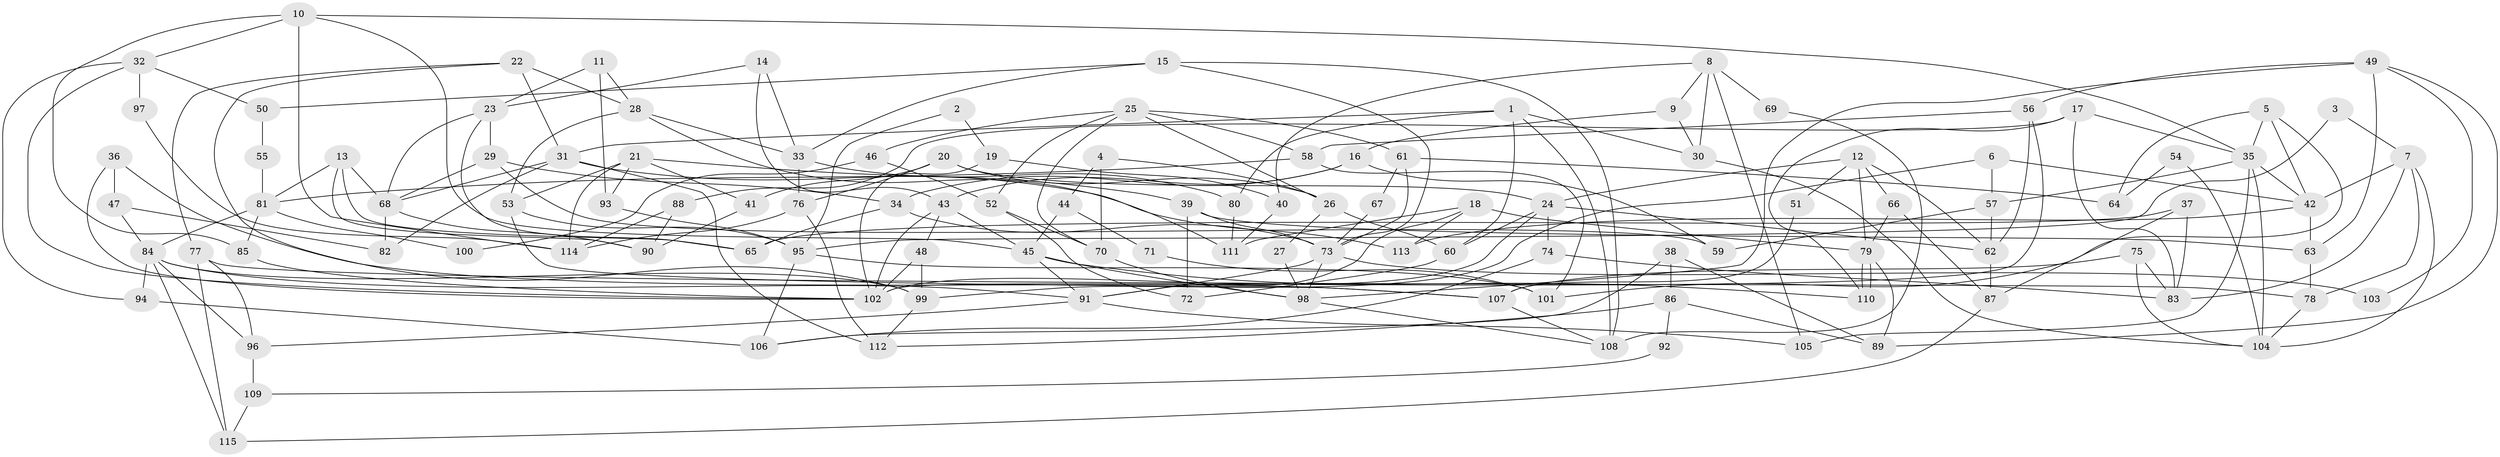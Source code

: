 // coarse degree distribution, {5: 0.08771929824561403, 3: 0.2631578947368421, 9: 0.10526315789473684, 4: 0.21052631578947367, 6: 0.10526315789473684, 7: 0.03508771929824561, 16: 0.017543859649122806, 10: 0.017543859649122806, 18: 0.017543859649122806, 13: 0.017543859649122806, 2: 0.08771929824561403, 8: 0.017543859649122806, 11: 0.017543859649122806}
// Generated by graph-tools (version 1.1) at 2025/19/03/04/25 18:19:00]
// undirected, 115 vertices, 230 edges
graph export_dot {
graph [start="1"]
  node [color=gray90,style=filled];
  1;
  2;
  3;
  4;
  5;
  6;
  7;
  8;
  9;
  10;
  11;
  12;
  13;
  14;
  15;
  16;
  17;
  18;
  19;
  20;
  21;
  22;
  23;
  24;
  25;
  26;
  27;
  28;
  29;
  30;
  31;
  32;
  33;
  34;
  35;
  36;
  37;
  38;
  39;
  40;
  41;
  42;
  43;
  44;
  45;
  46;
  47;
  48;
  49;
  50;
  51;
  52;
  53;
  54;
  55;
  56;
  57;
  58;
  59;
  60;
  61;
  62;
  63;
  64;
  65;
  66;
  67;
  68;
  69;
  70;
  71;
  72;
  73;
  74;
  75;
  76;
  77;
  78;
  79;
  80;
  81;
  82;
  83;
  84;
  85;
  86;
  87;
  88;
  89;
  90;
  91;
  92;
  93;
  94;
  95;
  96;
  97;
  98;
  99;
  100;
  101;
  102;
  103;
  104;
  105;
  106;
  107;
  108;
  109;
  110;
  111;
  112;
  113;
  114;
  115;
  1 -- 30;
  1 -- 31;
  1 -- 60;
  1 -- 80;
  1 -- 108;
  2 -- 19;
  2 -- 95;
  3 -- 95;
  3 -- 7;
  4 -- 26;
  4 -- 70;
  4 -- 44;
  5 -- 35;
  5 -- 42;
  5 -- 64;
  5 -- 101;
  6 -- 42;
  6 -- 57;
  6 -- 99;
  7 -- 42;
  7 -- 78;
  7 -- 83;
  7 -- 104;
  8 -- 105;
  8 -- 30;
  8 -- 9;
  8 -- 40;
  8 -- 69;
  9 -- 16;
  9 -- 30;
  10 -- 85;
  10 -- 114;
  10 -- 32;
  10 -- 35;
  10 -- 45;
  11 -- 28;
  11 -- 93;
  11 -- 23;
  12 -- 62;
  12 -- 79;
  12 -- 24;
  12 -- 51;
  12 -- 66;
  13 -- 65;
  13 -- 68;
  13 -- 81;
  13 -- 90;
  14 -- 23;
  14 -- 33;
  14 -- 43;
  15 -- 108;
  15 -- 33;
  15 -- 50;
  15 -- 73;
  16 -- 34;
  16 -- 43;
  16 -- 59;
  17 -- 35;
  17 -- 83;
  17 -- 88;
  17 -- 110;
  18 -- 79;
  18 -- 91;
  18 -- 111;
  18 -- 113;
  19 -- 102;
  19 -- 40;
  20 -- 26;
  20 -- 24;
  20 -- 41;
  20 -- 76;
  21 -- 53;
  21 -- 114;
  21 -- 39;
  21 -- 41;
  21 -- 93;
  22 -- 28;
  22 -- 99;
  22 -- 31;
  22 -- 77;
  23 -- 29;
  23 -- 65;
  23 -- 68;
  24 -- 102;
  24 -- 60;
  24 -- 62;
  24 -- 74;
  25 -- 58;
  25 -- 70;
  25 -- 26;
  25 -- 46;
  25 -- 52;
  25 -- 61;
  26 -- 60;
  26 -- 27;
  27 -- 98;
  28 -- 33;
  28 -- 53;
  28 -- 111;
  29 -- 68;
  29 -- 34;
  29 -- 59;
  30 -- 104;
  31 -- 68;
  31 -- 82;
  31 -- 112;
  31 -- 113;
  32 -- 102;
  32 -- 50;
  32 -- 94;
  32 -- 97;
  33 -- 80;
  33 -- 76;
  34 -- 65;
  34 -- 73;
  35 -- 104;
  35 -- 42;
  35 -- 57;
  35 -- 105;
  36 -- 47;
  36 -- 102;
  36 -- 107;
  37 -- 87;
  37 -- 83;
  37 -- 65;
  38 -- 89;
  38 -- 86;
  38 -- 106;
  39 -- 63;
  39 -- 72;
  39 -- 73;
  40 -- 111;
  41 -- 90;
  42 -- 113;
  42 -- 63;
  43 -- 45;
  43 -- 48;
  43 -- 102;
  44 -- 45;
  44 -- 71;
  45 -- 110;
  45 -- 91;
  45 -- 98;
  46 -- 52;
  46 -- 100;
  47 -- 82;
  47 -- 84;
  48 -- 102;
  48 -- 99;
  49 -- 98;
  49 -- 63;
  49 -- 56;
  49 -- 89;
  49 -- 103;
  50 -- 55;
  51 -- 107;
  52 -- 72;
  52 -- 70;
  53 -- 107;
  53 -- 95;
  54 -- 64;
  54 -- 104;
  55 -- 81;
  56 -- 62;
  56 -- 58;
  56 -- 102;
  57 -- 59;
  57 -- 62;
  58 -- 81;
  58 -- 101;
  60 -- 72;
  61 -- 73;
  61 -- 64;
  61 -- 67;
  62 -- 87;
  63 -- 78;
  66 -- 87;
  66 -- 79;
  67 -- 73;
  68 -- 90;
  68 -- 82;
  69 -- 108;
  70 -- 98;
  71 -- 101;
  73 -- 91;
  73 -- 98;
  73 -- 103;
  74 -- 106;
  74 -- 83;
  75 -- 107;
  75 -- 83;
  75 -- 104;
  76 -- 112;
  76 -- 114;
  77 -- 96;
  77 -- 78;
  77 -- 115;
  78 -- 104;
  79 -- 110;
  79 -- 110;
  79 -- 89;
  80 -- 111;
  81 -- 84;
  81 -- 85;
  81 -- 100;
  84 -- 99;
  84 -- 91;
  84 -- 94;
  84 -- 96;
  84 -- 115;
  85 -- 102;
  86 -- 89;
  86 -- 112;
  86 -- 92;
  87 -- 115;
  88 -- 90;
  88 -- 114;
  91 -- 96;
  91 -- 105;
  92 -- 109;
  93 -- 95;
  94 -- 106;
  95 -- 106;
  95 -- 101;
  96 -- 109;
  97 -- 114;
  98 -- 108;
  99 -- 112;
  107 -- 108;
  109 -- 115;
}
